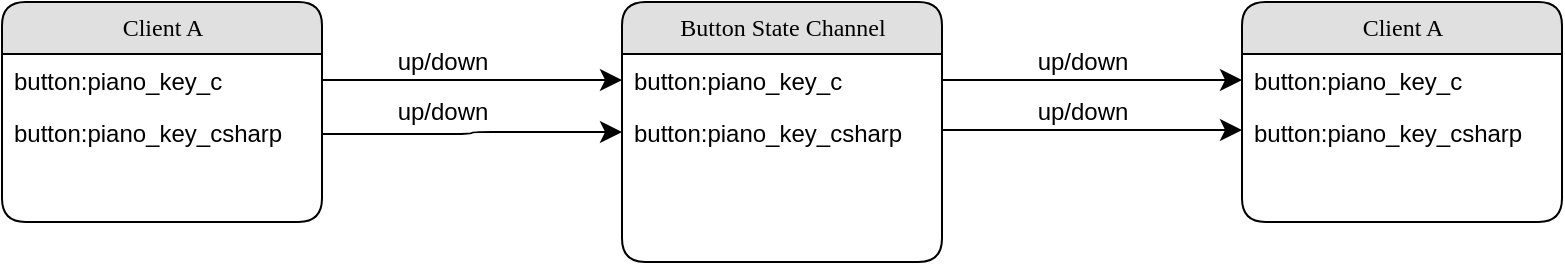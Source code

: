 <mxfile version="17.4.6" type="github">
  <diagram name="Page-1" id="5d7acffa-a066-3a61-03fe-96351882024d">
    <mxGraphModel dx="1262" dy="720" grid="1" gridSize="10" guides="1" tooltips="1" connect="1" arrows="1" fold="1" page="1" pageScale="1" pageWidth="1100" pageHeight="850" background="#ffffff" math="0" shadow="0">
      <root>
        <mxCell id="0" />
        <mxCell id="1" parent="0" />
        <mxCell id="21ea969265ad0168-6" value="&lt;div&gt;Client A&lt;/div&gt;" style="swimlane;html=1;fontStyle=0;childLayout=stackLayout;horizontal=1;startSize=26;fillColor=#e0e0e0;horizontalStack=0;resizeParent=1;resizeLast=0;collapsible=1;marginBottom=0;swimlaneFillColor=#ffffff;align=center;rounded=1;shadow=0;comic=0;labelBackgroundColor=none;strokeWidth=1;fontFamily=Verdana;fontSize=12" parent="1" vertex="1">
          <mxGeometry x="160" y="74" width="160" height="110" as="geometry" />
        </mxCell>
        <mxCell id="21ea969265ad0168-8" value="&lt;div&gt;button:piano_key_c&lt;/div&gt;&lt;div&gt;&lt;br&gt;&lt;/div&gt;" style="text;html=1;strokeColor=none;fillColor=none;spacingLeft=4;spacingRight=4;whiteSpace=wrap;overflow=hidden;rotatable=0;points=[[0,0.5],[1,0.5]];portConstraint=eastwest;" parent="21ea969265ad0168-6" vertex="1">
          <mxGeometry y="26" width="160" height="26" as="geometry" />
        </mxCell>
        <mxCell id="21ea969265ad0168-9" value="&lt;div&gt;button:piano_key_csharp&lt;/div&gt;&lt;div&gt;&lt;br&gt;&lt;/div&gt;" style="text;html=1;strokeColor=none;fillColor=none;spacingLeft=4;spacingRight=4;whiteSpace=wrap;overflow=hidden;rotatable=0;points=[[0,0.5],[1,0.5]];portConstraint=eastwest;" parent="21ea969265ad0168-6" vertex="1">
          <mxGeometry y="52" width="160" height="28" as="geometry" />
        </mxCell>
        <mxCell id="21ea969265ad0168-10" value="&lt;div&gt;Button State Channel&lt;/div&gt;" style="swimlane;html=1;fontStyle=0;childLayout=stackLayout;horizontal=1;startSize=26;fillColor=#e0e0e0;horizontalStack=0;resizeParent=1;resizeLast=0;collapsible=1;marginBottom=0;swimlaneFillColor=#ffffff;align=center;rounded=1;shadow=0;comic=0;labelBackgroundColor=none;strokeWidth=1;fontFamily=Verdana;fontSize=12" parent="1" vertex="1">
          <mxGeometry x="470" y="74" width="160" height="130" as="geometry" />
        </mxCell>
        <mxCell id="21ea969265ad0168-11" value="&lt;div&gt;button:piano_key_c&lt;/div&gt;&lt;div&gt;&lt;br&gt;&lt;/div&gt;" style="text;html=1;strokeColor=none;fillColor=none;spacingLeft=4;spacingRight=4;whiteSpace=wrap;overflow=hidden;rotatable=0;points=[[0,0.5],[1,0.5]];portConstraint=eastwest;" parent="21ea969265ad0168-10" vertex="1">
          <mxGeometry y="26" width="160" height="26" as="geometry" />
        </mxCell>
        <mxCell id="tj5F4Y6xZ06pF9521cA6-1" value="&lt;div&gt;button:piano_key_csharp&lt;/div&gt;" style="text;html=1;strokeColor=none;fillColor=none;spacingLeft=4;spacingRight=4;whiteSpace=wrap;overflow=hidden;rotatable=0;points=[[0,0.5],[1,0.5]];portConstraint=eastwest;" vertex="1" parent="21ea969265ad0168-10">
          <mxGeometry y="52" width="160" height="26" as="geometry" />
        </mxCell>
        <object label="" id="21ea969265ad0168-39">
          <mxCell style="edgeStyle=orthogonalEdgeStyle;html=1;entryX=0;entryY=0.5;labelBackgroundColor=none;startFill=0;startSize=8;endFill=1;endSize=8;fontFamily=Verdana;fontSize=12;exitX=1;exitY=0.5;entryDx=0;entryDy=0;" parent="1" source="21ea969265ad0168-8" target="21ea969265ad0168-11" edge="1">
            <mxGeometry relative="1" as="geometry">
              <Array as="points" />
            </mxGeometry>
          </mxCell>
        </object>
        <mxCell id="21ea969265ad0168-41" style="edgeStyle=orthogonalEdgeStyle;html=1;exitX=1;exitY=0.5;labelBackgroundColor=none;startFill=0;startSize=8;endFill=1;endSize=8;fontFamily=Verdana;fontSize=12;entryX=0;entryY=0.5;entryDx=0;entryDy=0;" parent="1" source="21ea969265ad0168-9" target="tj5F4Y6xZ06pF9521cA6-1" edge="1">
          <mxGeometry relative="1" as="geometry">
            <mxPoint x="550" y="139" as="targetPoint" />
          </mxGeometry>
        </mxCell>
        <mxCell id="21ea969265ad0168-47" style="edgeStyle=orthogonalEdgeStyle;html=1;exitX=1;exitY=0.5;labelBackgroundColor=none;startFill=0;startSize=8;endFill=1;endSize=8;fontFamily=Verdana;fontSize=12;entryX=0;entryY=0.5;entryDx=0;entryDy=0;" parent="1" source="21ea969265ad0168-11" edge="1" target="tj5F4Y6xZ06pF9521cA6-6">
          <mxGeometry relative="1" as="geometry">
            <mxPoint x="880" y="113" as="targetPoint" />
          </mxGeometry>
        </mxCell>
        <mxCell id="tj5F4Y6xZ06pF9521cA6-3" value="&lt;div&gt;up/down&lt;/div&gt;" style="text;html=1;resizable=0;autosize=1;align=center;verticalAlign=middle;points=[];fillColor=none;strokeColor=none;rounded=0;" vertex="1" parent="1">
          <mxGeometry x="350" y="94" width="60" height="20" as="geometry" />
        </mxCell>
        <mxCell id="tj5F4Y6xZ06pF9521cA6-5" value="&lt;div&gt;Client A&lt;/div&gt;" style="swimlane;html=1;fontStyle=0;childLayout=stackLayout;horizontal=1;startSize=26;fillColor=#e0e0e0;horizontalStack=0;resizeParent=1;resizeLast=0;collapsible=1;marginBottom=0;swimlaneFillColor=#ffffff;align=center;rounded=1;shadow=0;comic=0;labelBackgroundColor=none;strokeWidth=1;fontFamily=Verdana;fontSize=12" vertex="1" parent="1">
          <mxGeometry x="780" y="74" width="160" height="110" as="geometry" />
        </mxCell>
        <mxCell id="tj5F4Y6xZ06pF9521cA6-6" value="&lt;div&gt;button:piano_key_c&lt;/div&gt;&lt;div&gt;&lt;br&gt;&lt;/div&gt;" style="text;html=1;strokeColor=none;fillColor=none;spacingLeft=4;spacingRight=4;whiteSpace=wrap;overflow=hidden;rotatable=0;points=[[0,0.5],[1,0.5]];portConstraint=eastwest;" vertex="1" parent="tj5F4Y6xZ06pF9521cA6-5">
          <mxGeometry y="26" width="160" height="26" as="geometry" />
        </mxCell>
        <mxCell id="tj5F4Y6xZ06pF9521cA6-7" value="&lt;div&gt;button:piano_key_csharp&lt;/div&gt;&lt;div&gt;&lt;br&gt;&lt;/div&gt;" style="text;html=1;strokeColor=none;fillColor=none;spacingLeft=4;spacingRight=4;whiteSpace=wrap;overflow=hidden;rotatable=0;points=[[0,0.5],[1,0.5]];portConstraint=eastwest;" vertex="1" parent="tj5F4Y6xZ06pF9521cA6-5">
          <mxGeometry y="52" width="160" height="28" as="geometry" />
        </mxCell>
        <mxCell id="tj5F4Y6xZ06pF9521cA6-8" value="&lt;div&gt;up/down&lt;/div&gt;" style="text;html=1;resizable=0;autosize=1;align=center;verticalAlign=middle;points=[];fillColor=none;strokeColor=none;rounded=0;" vertex="1" parent="1">
          <mxGeometry x="350" y="119" width="60" height="20" as="geometry" />
        </mxCell>
        <mxCell id="tj5F4Y6xZ06pF9521cA6-9" value="&lt;div&gt;up/down&lt;/div&gt;" style="text;html=1;resizable=0;autosize=1;align=center;verticalAlign=middle;points=[];fillColor=none;strokeColor=none;rounded=0;" vertex="1" parent="1">
          <mxGeometry x="670" y="94" width="60" height="20" as="geometry" />
        </mxCell>
        <mxCell id="tj5F4Y6xZ06pF9521cA6-13" value="&lt;div&gt;up/down&lt;/div&gt;" style="text;html=1;resizable=0;autosize=1;align=center;verticalAlign=middle;points=[];fillColor=none;strokeColor=none;rounded=0;" vertex="1" parent="1">
          <mxGeometry x="670" y="119" width="60" height="20" as="geometry" />
        </mxCell>
        <mxCell id="tj5F4Y6xZ06pF9521cA6-14" style="edgeStyle=orthogonalEdgeStyle;html=1;exitX=1;exitY=0.5;labelBackgroundColor=none;startFill=0;startSize=8;endFill=1;endSize=8;fontFamily=Verdana;fontSize=12;" edge="1" parent="1">
          <mxGeometry relative="1" as="geometry">
            <mxPoint x="780" y="138" as="targetPoint" />
            <mxPoint x="630" y="138" as="sourcePoint" />
          </mxGeometry>
        </mxCell>
      </root>
    </mxGraphModel>
  </diagram>
</mxfile>
